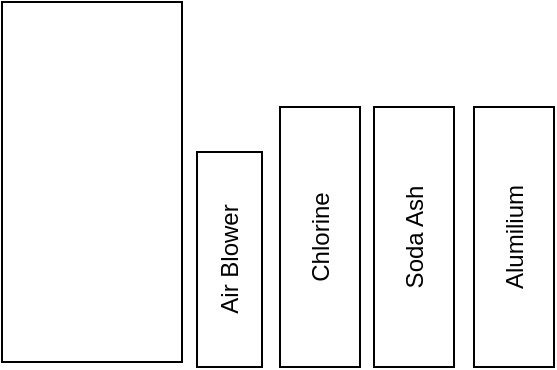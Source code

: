 <mxfile version="22.1.3" type="github">
  <diagram name="Page-1" id="jxXhUcFynYkiDxgHYVDg">
    <mxGraphModel dx="832" dy="507" grid="1" gridSize="10" guides="1" tooltips="1" connect="1" arrows="1" fold="1" page="1" pageScale="1" pageWidth="1654" pageHeight="1169" math="0" shadow="0">
      <root>
        <mxCell id="0" />
        <mxCell id="1" parent="0" />
        <mxCell id="t_Rc0NmIWvPBDkavdPG0-1" value="" style="rounded=0;whiteSpace=wrap;html=1;" vertex="1" parent="1">
          <mxGeometry x="170" y="130" width="90" height="180" as="geometry" />
        </mxCell>
        <mxCell id="t_Rc0NmIWvPBDkavdPG0-2" value="Air Blower" style="rounded=0;whiteSpace=wrap;html=1;flipV=1;flipH=1;rotation=-90;" vertex="1" parent="1">
          <mxGeometry x="230" y="242.5" width="107.5" height="32.5" as="geometry" />
        </mxCell>
        <mxCell id="t_Rc0NmIWvPBDkavdPG0-5" value="Chlorine" style="rounded=0;whiteSpace=wrap;html=1;flipV=1;flipH=1;rotation=-90;" vertex="1" parent="1">
          <mxGeometry x="264" y="227.5" width="130" height="40" as="geometry" />
        </mxCell>
        <mxCell id="t_Rc0NmIWvPBDkavdPG0-6" value="Soda Ash" style="rounded=0;whiteSpace=wrap;html=1;flipV=1;flipH=1;rotation=-90;" vertex="1" parent="1">
          <mxGeometry x="311" y="227.5" width="130" height="40" as="geometry" />
        </mxCell>
        <mxCell id="t_Rc0NmIWvPBDkavdPG0-7" value="Alumilium" style="rounded=0;whiteSpace=wrap;html=1;flipV=1;flipH=1;rotation=-90;" vertex="1" parent="1">
          <mxGeometry x="361" y="227.5" width="130" height="40" as="geometry" />
        </mxCell>
      </root>
    </mxGraphModel>
  </diagram>
</mxfile>

